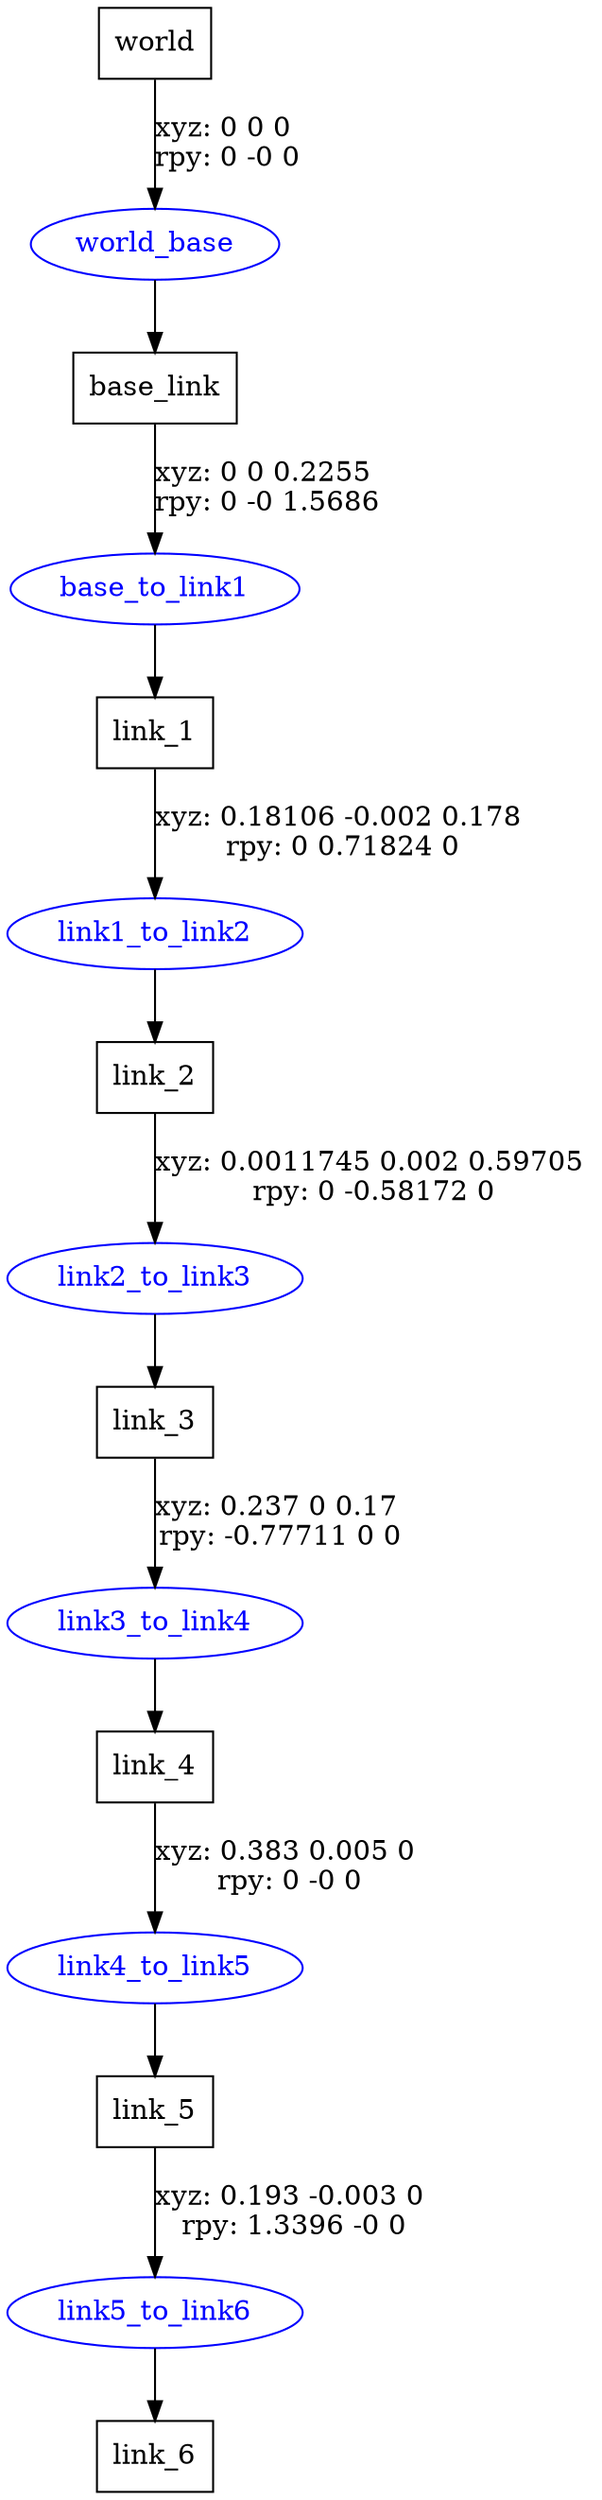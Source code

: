digraph G {
node [shape=box];
"world" [label="world"];
"base_link" [label="base_link"];
"link_1" [label="link_1"];
"link_2" [label="link_2"];
"link_3" [label="link_3"];
"link_4" [label="link_4"];
"link_5" [label="link_5"];
"link_6" [label="link_6"];
node [shape=ellipse, color=blue, fontcolor=blue];
"world" -> "world_base" [label="xyz: 0 0 0 \nrpy: 0 -0 0"]
"world_base" -> "base_link"
"base_link" -> "base_to_link1" [label="xyz: 0 0 0.2255 \nrpy: 0 -0 1.5686"]
"base_to_link1" -> "link_1"
"link_1" -> "link1_to_link2" [label="xyz: 0.18106 -0.002 0.178 \nrpy: 0 0.71824 0"]
"link1_to_link2" -> "link_2"
"link_2" -> "link2_to_link3" [label="xyz: 0.0011745 0.002 0.59705 \nrpy: 0 -0.58172 0"]
"link2_to_link3" -> "link_3"
"link_3" -> "link3_to_link4" [label="xyz: 0.237 0 0.17 \nrpy: -0.77711 0 0"]
"link3_to_link4" -> "link_4"
"link_4" -> "link4_to_link5" [label="xyz: 0.383 0.005 0 \nrpy: 0 -0 0"]
"link4_to_link5" -> "link_5"
"link_5" -> "link5_to_link6" [label="xyz: 0.193 -0.003 0 \nrpy: 1.3396 -0 0"]
"link5_to_link6" -> "link_6"
}
